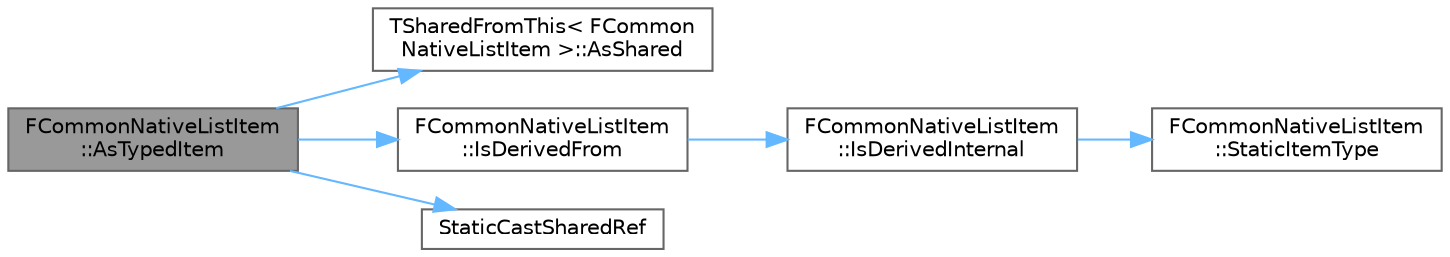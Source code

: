 digraph "FCommonNativeListItem::AsTypedItem"
{
 // INTERACTIVE_SVG=YES
 // LATEX_PDF_SIZE
  bgcolor="transparent";
  edge [fontname=Helvetica,fontsize=10,labelfontname=Helvetica,labelfontsize=10];
  node [fontname=Helvetica,fontsize=10,shape=box,height=0.2,width=0.4];
  rankdir="LR";
  Node1 [id="Node000001",label="FCommonNativeListItem\l::AsTypedItem",height=0.2,width=0.4,color="gray40", fillcolor="grey60", style="filled", fontcolor="black",tooltip=" "];
  Node1 -> Node2 [id="edge1_Node000001_Node000002",color="steelblue1",style="solid",tooltip=" "];
  Node2 [id="Node000002",label="TSharedFromThis\< FCommon\lNativeListItem \>::AsShared",height=0.2,width=0.4,color="grey40", fillcolor="white", style="filled",URL="$db/d15/classTSharedFromThis.html#a0b742f8052994008faeb3abd20b66637",tooltip=" "];
  Node1 -> Node3 [id="edge2_Node000001_Node000003",color="steelblue1",style="solid",tooltip=" "];
  Node3 [id="Node000003",label="FCommonNativeListItem\l::IsDerivedFrom",height=0.2,width=0.4,color="grey40", fillcolor="white", style="filled",URL="$d5/de8/classFCommonNativeListItem.html#a2a156c9f8fb434081163dbe08cdb8e8e",tooltip=" "];
  Node3 -> Node4 [id="edge3_Node000003_Node000004",color="steelblue1",style="solid",tooltip=" "];
  Node4 [id="Node000004",label="FCommonNativeListItem\l::IsDerivedInternal",height=0.2,width=0.4,color="grey40", fillcolor="white", style="filled",URL="$d5/de8/classFCommonNativeListItem.html#a55bab9c50d08811be7d0fbe7363e9f73",tooltip=" "];
  Node4 -> Node5 [id="edge4_Node000004_Node000005",color="steelblue1",style="solid",tooltip=" "];
  Node5 [id="Node000005",label="FCommonNativeListItem\l::StaticItemType",height=0.2,width=0.4,color="grey40", fillcolor="white", style="filled",URL="$d5/de8/classFCommonNativeListItem.html#a58b66d7d92e8f2c6da992fb8c544e20f",tooltip=" "];
  Node1 -> Node6 [id="edge5_Node000001_Node000006",color="steelblue1",style="solid",tooltip=" "];
  Node6 [id="Node000006",label="StaticCastSharedRef",height=0.2,width=0.4,color="grey40", fillcolor="white", style="filled",URL="$d2/d17/SharedPointer_8h.html#ab7ac98c7372d34625ce8d975f9fc571f",tooltip="SharedPointer - Unreal smart pointer library."];
}
